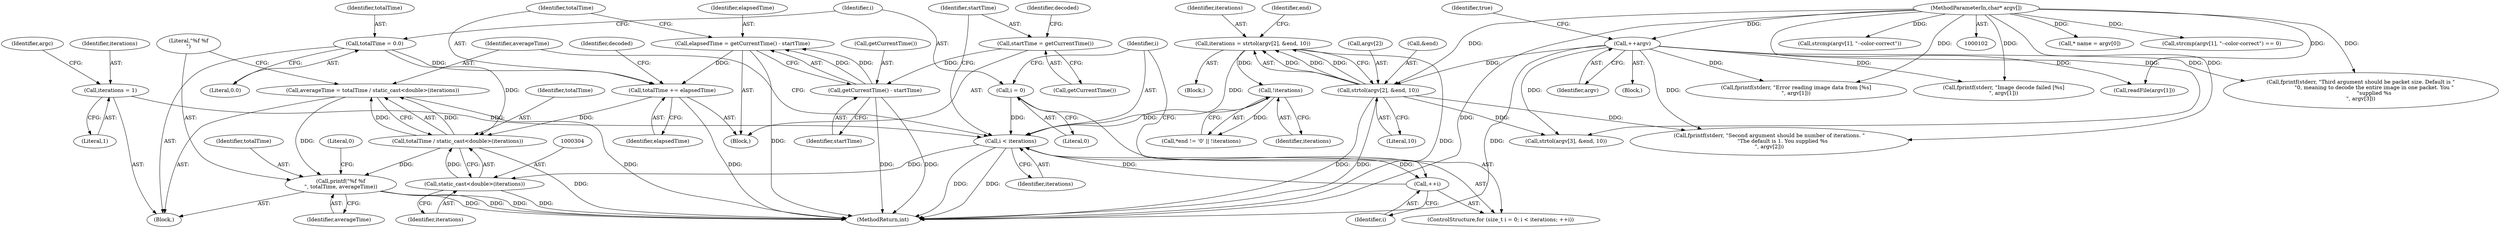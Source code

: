 digraph "0_Chrome_0d151e09e13a704e9738ea913d117df7282e6c7d_1@integer" {
"1000299" [label="(Call,averageTime = totalTime / static_cast<double>(iterations))"];
"1000301" [label="(Call,totalTime / static_cast<double>(iterations))"];
"1000283" [label="(Call,totalTime += elapsedTime)"];
"1000278" [label="(Call,elapsedTime = getCurrentTime() - startTime)"];
"1000280" [label="(Call,getCurrentTime() - startTime)"];
"1000267" [label="(Call,startTime = getCurrentTime())"];
"1000252" [label="(Call,totalTime = 0.0)"];
"1000303" [label="(Call,static_cast<double>(iterations))"];
"1000260" [label="(Call,i < iterations)"];
"1000263" [label="(Call,++i)"];
"1000257" [label="(Call,i = 0)"];
"1000161" [label="(Call,iterations = strtol(argv[2], &end, 10))"];
"1000163" [label="(Call,strtol(argv[2], &end, 10))"];
"1000134" [label="(Call,++argv)"];
"1000104" [label="(MethodParameterIn,char* argv[])"];
"1000176" [label="(Call,!iterations)"];
"1000149" [label="(Call,iterations = 1)"];
"1000306" [label="(Call,printf(\"%f %f\n\", totalTime, averageTime))"];
"1000283" [label="(Call,totalTime += elapsedTime)"];
"1000255" [label="(ControlStructure,for (size_t i = 0; i < iterations; ++i))"];
"1000258" [label="(Identifier,i)"];
"1000133" [label="(Block,)"];
"1000299" [label="(Call,averageTime = totalTime / static_cast<double>(iterations))"];
"1000288" [label="(Identifier,decoded)"];
"1000161" [label="(Call,iterations = strtol(argv[2], &end, 10))"];
"1000267" [label="(Call,startTime = getCurrentTime())"];
"1000177" [label="(Identifier,iterations)"];
"1000254" [label="(Literal,0.0)"];
"1000156" [label="(Block,)"];
"1000280" [label="(Call,getCurrentTime() - startTime)"];
"1000265" [label="(Block,)"];
"1000279" [label="(Identifier,elapsedTime)"];
"1000285" [label="(Identifier,elapsedTime)"];
"1000150" [label="(Identifier,iterations)"];
"1000134" [label="(Call,++argv)"];
"1000252" [label="(Call,totalTime = 0.0)"];
"1000263" [label="(Call,++i)"];
"1000309" [label="(Identifier,averageTime)"];
"1000264" [label="(Identifier,i)"];
"1000253" [label="(Identifier,totalTime)"];
"1000164" [label="(Call,argv[2])"];
"1000174" [label="(Identifier,end)"];
"1000257" [label="(Call,i = 0)"];
"1000261" [label="(Identifier,i)"];
"1000105" [label="(Block,)"];
"1000162" [label="(Identifier,iterations)"];
"1000269" [label="(Call,getCurrentTime())"];
"1000272" [label="(Identifier,decoded)"];
"1000171" [label="(Call,*end != '\0' || !iterations)"];
"1000311" [label="(Literal,0)"];
"1000281" [label="(Call,getCurrentTime())"];
"1000259" [label="(Literal,0)"];
"1000302" [label="(Identifier,totalTime)"];
"1000176" [label="(Call,!iterations)"];
"1000301" [label="(Call,totalTime / static_cast<double>(iterations))"];
"1000135" [label="(Identifier,argv)"];
"1000107" [label="(Call,* name = argv[0])"];
"1000290" [label="(Call,fprintf(stderr, \"Image decode failed [%s]\n\", argv[1]))"];
"1000121" [label="(Call,strcmp(argv[1], \"--color-correct\") == 0)"];
"1000231" [label="(Call,readFile(argv[1]))"];
"1000306" [label="(Call,printf(\"%f %f\n\", totalTime, averageTime))"];
"1000284" [label="(Identifier,totalTime)"];
"1000260" [label="(Call,i < iterations)"];
"1000215" [label="(Call,fprintf(stderr, \"Third argument should be packet size. Default is \"\n                \"0, meaning to decode the entire image in one packet. You \"\n                \"supplied %s\n\", argv[3]))"];
"1000282" [label="(Identifier,startTime)"];
"1000242" [label="(Call,fprintf(stderr, \"Error reading image data from [%s]\n\", argv[1]))"];
"1000149" [label="(Call,iterations = 1)"];
"1000312" [label="(MethodReturn,int)"];
"1000163" [label="(Call,strtol(argv[2], &end, 10))"];
"1000300" [label="(Identifier,averageTime)"];
"1000303" [label="(Call,static_cast<double>(iterations))"];
"1000268" [label="(Identifier,startTime)"];
"1000154" [label="(Identifier,argc)"];
"1000122" [label="(Call,strcmp(argv[1], \"--color-correct\"))"];
"1000308" [label="(Identifier,totalTime)"];
"1000305" [label="(Identifier,iterations)"];
"1000278" [label="(Call,elapsedTime = getCurrentTime() - startTime)"];
"1000307" [label="(Literal,\"%f %f\n\")"];
"1000179" [label="(Call,fprintf(stderr, \"Second argument should be number of iterations. \"\n                \"The default is 1. You supplied %s\n\", argv[2]))"];
"1000202" [label="(Call,strtol(argv[3], &end, 10))"];
"1000167" [label="(Call,&end)"];
"1000104" [label="(MethodParameterIn,char* argv[])"];
"1000151" [label="(Literal,1)"];
"1000169" [label="(Literal,10)"];
"1000262" [label="(Identifier,iterations)"];
"1000136" [label="(Identifier,true)"];
"1000299" -> "1000105"  [label="AST: "];
"1000299" -> "1000301"  [label="CFG: "];
"1000300" -> "1000299"  [label="AST: "];
"1000301" -> "1000299"  [label="AST: "];
"1000307" -> "1000299"  [label="CFG: "];
"1000299" -> "1000312"  [label="DDG: "];
"1000301" -> "1000299"  [label="DDG: "];
"1000301" -> "1000299"  [label="DDG: "];
"1000299" -> "1000306"  [label="DDG: "];
"1000301" -> "1000303"  [label="CFG: "];
"1000302" -> "1000301"  [label="AST: "];
"1000303" -> "1000301"  [label="AST: "];
"1000301" -> "1000312"  [label="DDG: "];
"1000283" -> "1000301"  [label="DDG: "];
"1000252" -> "1000301"  [label="DDG: "];
"1000303" -> "1000301"  [label="DDG: "];
"1000301" -> "1000306"  [label="DDG: "];
"1000283" -> "1000265"  [label="AST: "];
"1000283" -> "1000285"  [label="CFG: "];
"1000284" -> "1000283"  [label="AST: "];
"1000285" -> "1000283"  [label="AST: "];
"1000288" -> "1000283"  [label="CFG: "];
"1000283" -> "1000312"  [label="DDG: "];
"1000278" -> "1000283"  [label="DDG: "];
"1000252" -> "1000283"  [label="DDG: "];
"1000278" -> "1000265"  [label="AST: "];
"1000278" -> "1000280"  [label="CFG: "];
"1000279" -> "1000278"  [label="AST: "];
"1000280" -> "1000278"  [label="AST: "];
"1000284" -> "1000278"  [label="CFG: "];
"1000278" -> "1000312"  [label="DDG: "];
"1000280" -> "1000278"  [label="DDG: "];
"1000280" -> "1000278"  [label="DDG: "];
"1000280" -> "1000282"  [label="CFG: "];
"1000281" -> "1000280"  [label="AST: "];
"1000282" -> "1000280"  [label="AST: "];
"1000280" -> "1000312"  [label="DDG: "];
"1000280" -> "1000312"  [label="DDG: "];
"1000267" -> "1000280"  [label="DDG: "];
"1000267" -> "1000265"  [label="AST: "];
"1000267" -> "1000269"  [label="CFG: "];
"1000268" -> "1000267"  [label="AST: "];
"1000269" -> "1000267"  [label="AST: "];
"1000272" -> "1000267"  [label="CFG: "];
"1000252" -> "1000105"  [label="AST: "];
"1000252" -> "1000254"  [label="CFG: "];
"1000253" -> "1000252"  [label="AST: "];
"1000254" -> "1000252"  [label="AST: "];
"1000258" -> "1000252"  [label="CFG: "];
"1000303" -> "1000305"  [label="CFG: "];
"1000304" -> "1000303"  [label="AST: "];
"1000305" -> "1000303"  [label="AST: "];
"1000303" -> "1000312"  [label="DDG: "];
"1000260" -> "1000303"  [label="DDG: "];
"1000260" -> "1000255"  [label="AST: "];
"1000260" -> "1000262"  [label="CFG: "];
"1000261" -> "1000260"  [label="AST: "];
"1000262" -> "1000260"  [label="AST: "];
"1000268" -> "1000260"  [label="CFG: "];
"1000300" -> "1000260"  [label="CFG: "];
"1000260" -> "1000312"  [label="DDG: "];
"1000260" -> "1000312"  [label="DDG: "];
"1000263" -> "1000260"  [label="DDG: "];
"1000257" -> "1000260"  [label="DDG: "];
"1000161" -> "1000260"  [label="DDG: "];
"1000176" -> "1000260"  [label="DDG: "];
"1000149" -> "1000260"  [label="DDG: "];
"1000260" -> "1000263"  [label="DDG: "];
"1000263" -> "1000255"  [label="AST: "];
"1000263" -> "1000264"  [label="CFG: "];
"1000264" -> "1000263"  [label="AST: "];
"1000261" -> "1000263"  [label="CFG: "];
"1000257" -> "1000255"  [label="AST: "];
"1000257" -> "1000259"  [label="CFG: "];
"1000258" -> "1000257"  [label="AST: "];
"1000259" -> "1000257"  [label="AST: "];
"1000261" -> "1000257"  [label="CFG: "];
"1000161" -> "1000156"  [label="AST: "];
"1000161" -> "1000163"  [label="CFG: "];
"1000162" -> "1000161"  [label="AST: "];
"1000163" -> "1000161"  [label="AST: "];
"1000174" -> "1000161"  [label="CFG: "];
"1000161" -> "1000312"  [label="DDG: "];
"1000163" -> "1000161"  [label="DDG: "];
"1000163" -> "1000161"  [label="DDG: "];
"1000163" -> "1000161"  [label="DDG: "];
"1000161" -> "1000176"  [label="DDG: "];
"1000163" -> "1000169"  [label="CFG: "];
"1000164" -> "1000163"  [label="AST: "];
"1000167" -> "1000163"  [label="AST: "];
"1000169" -> "1000163"  [label="AST: "];
"1000163" -> "1000312"  [label="DDG: "];
"1000163" -> "1000312"  [label="DDG: "];
"1000134" -> "1000163"  [label="DDG: "];
"1000104" -> "1000163"  [label="DDG: "];
"1000163" -> "1000179"  [label="DDG: "];
"1000163" -> "1000202"  [label="DDG: "];
"1000134" -> "1000133"  [label="AST: "];
"1000134" -> "1000135"  [label="CFG: "];
"1000135" -> "1000134"  [label="AST: "];
"1000136" -> "1000134"  [label="CFG: "];
"1000134" -> "1000312"  [label="DDG: "];
"1000104" -> "1000134"  [label="DDG: "];
"1000134" -> "1000179"  [label="DDG: "];
"1000134" -> "1000202"  [label="DDG: "];
"1000134" -> "1000215"  [label="DDG: "];
"1000134" -> "1000231"  [label="DDG: "];
"1000134" -> "1000242"  [label="DDG: "];
"1000134" -> "1000290"  [label="DDG: "];
"1000104" -> "1000102"  [label="AST: "];
"1000104" -> "1000312"  [label="DDG: "];
"1000104" -> "1000107"  [label="DDG: "];
"1000104" -> "1000121"  [label="DDG: "];
"1000104" -> "1000122"  [label="DDG: "];
"1000104" -> "1000179"  [label="DDG: "];
"1000104" -> "1000202"  [label="DDG: "];
"1000104" -> "1000215"  [label="DDG: "];
"1000104" -> "1000231"  [label="DDG: "];
"1000104" -> "1000242"  [label="DDG: "];
"1000104" -> "1000290"  [label="DDG: "];
"1000176" -> "1000171"  [label="AST: "];
"1000176" -> "1000177"  [label="CFG: "];
"1000177" -> "1000176"  [label="AST: "];
"1000171" -> "1000176"  [label="CFG: "];
"1000176" -> "1000171"  [label="DDG: "];
"1000149" -> "1000105"  [label="AST: "];
"1000149" -> "1000151"  [label="CFG: "];
"1000150" -> "1000149"  [label="AST: "];
"1000151" -> "1000149"  [label="AST: "];
"1000154" -> "1000149"  [label="CFG: "];
"1000306" -> "1000105"  [label="AST: "];
"1000306" -> "1000309"  [label="CFG: "];
"1000307" -> "1000306"  [label="AST: "];
"1000308" -> "1000306"  [label="AST: "];
"1000309" -> "1000306"  [label="AST: "];
"1000311" -> "1000306"  [label="CFG: "];
"1000306" -> "1000312"  [label="DDG: "];
"1000306" -> "1000312"  [label="DDG: "];
"1000306" -> "1000312"  [label="DDG: "];
}
